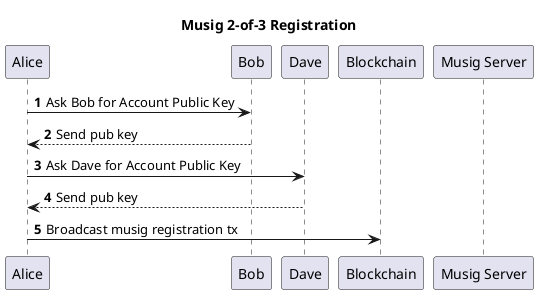 @startuml
'https://plantuml.com/sequence-diagram

title "Musig 2-of-3 Registration"
autonumber
participant Alice
participant Bob
participant Dave
participant Blockchain
participant "Musig Server"

Alice -> Bob: Ask Bob for Account Public Key
Alice <-- Bob: Send pub key

Alice -> Dave: Ask Dave for Account Public Key
Alice <-- Dave: Send pub key

Alice -> Blockchain: Broadcast musig registration tx
@enduml

@startuml
'https://plantuml.com/sequence-diagram
title Musig Transfer Transaction
autonumber
participant Dave
participant Bob
participant Alice
participant "Musig Server"
participant Blockchain

Bob -> "Musig Server": Create musig transfer, sign it and distribute
'Bob <-- "Musig Server": ok
Alice -> "Musig Server": Get tx pending signature
'Alice <-- "Musig Server": ok
'Dave -> "Musig Server": Get tx pending signature
'Dave <-- "Musig Server": ok
Alice -> Alice: Sign tx
Alice -> "Musig Server": Send new signature
Bob -> "Musig Server": Get tx with all signatures
'Bob <-- "Musig Server": ok
Bob -> Blockchain: Broadcast transaction
note left
2-of-3 musig wallet,
Dave not involved
this time.
end note
@enduml
